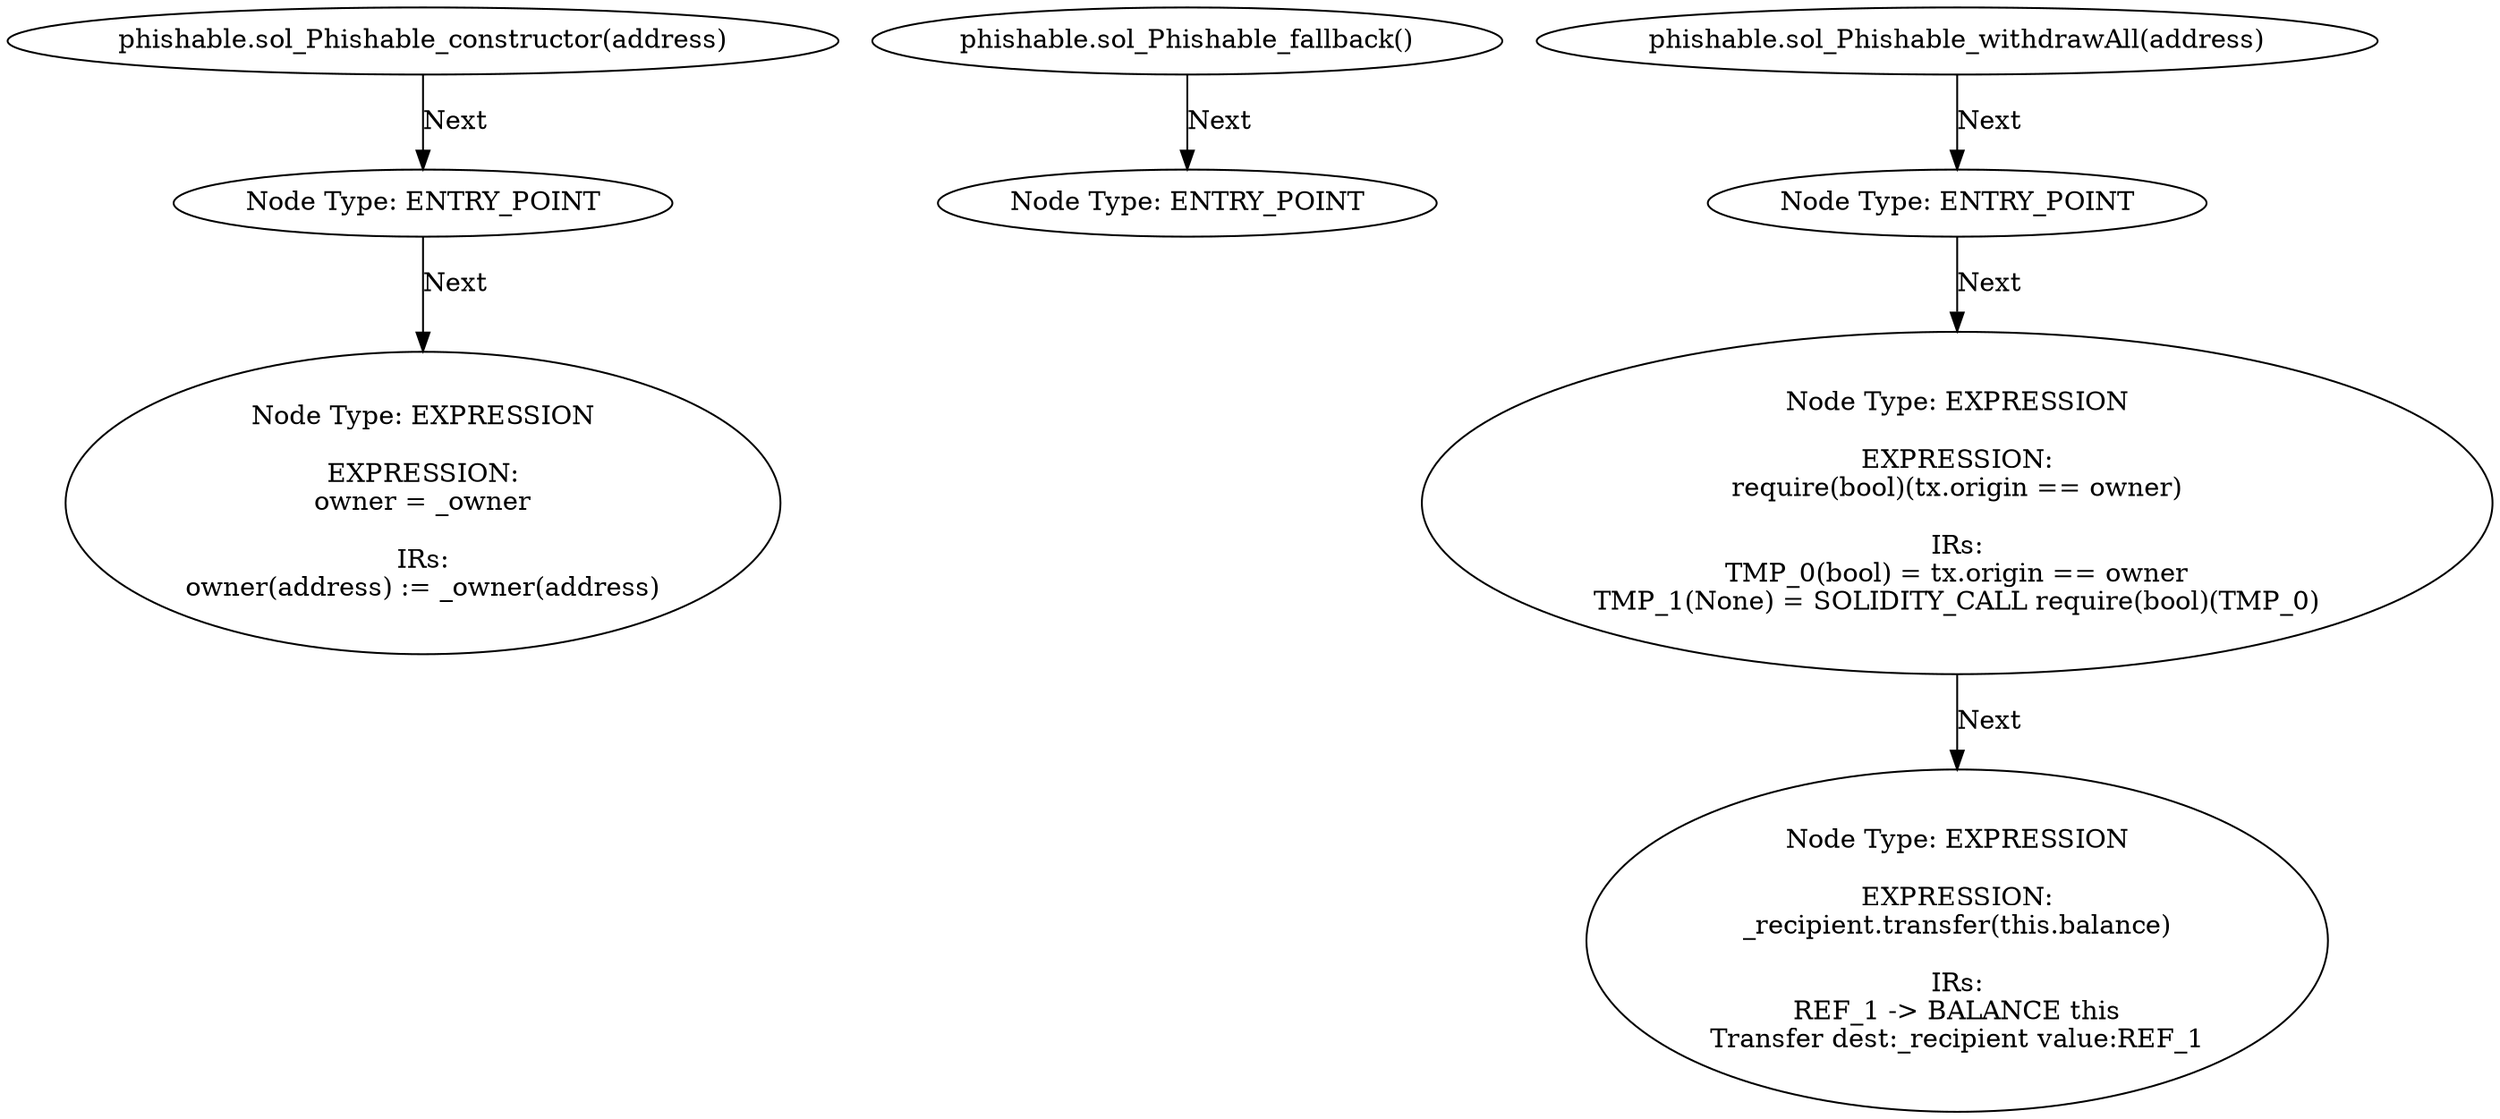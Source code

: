 digraph "" {
	node [label="\N"];
	0	[contract_name=Phishable,
		function_fullname="constructor(address)",
		label="Node Type: ENTRY_POINT
",
		node_expression=None,
		node_info_vulnerabilities=None,
		node_irs=None,
		node_source_code_lines="[12, 13, 14]",
		node_type=ENTRY_POINT,
		source_file="phishable.sol"];
	1	[contract_name=Phishable,
		function_fullname="constructor(address)",
		label="Node Type: EXPRESSION

EXPRESSION:
owner = _owner

IRs:
owner(address) := _owner(address)",
		node_expression="owner = _owner",
		node_info_vulnerabilities=None,
		node_irs="owner(address) := _owner(address)",
		node_source_code_lines="[13]",
		node_type=EXPRESSION,
		source_file="phishable.sol"];
	0 -> 1	[key=0,
		edge_type=next,
		label=Next];
	2	[contract_name=Phishable,
		function_fullname="constructor(address)",
		label="phishable.sol_Phishable_constructor(address)",
		node_expression=None,
		node_info_vulnerabilities=None,
		node_irs=None,
		node_source_code_lines="[12, 13, 14]",
		node_type=FUNCTION_NAME,
		source_file="phishable.sol"];
	2 -> 0	[key=0,
		edge_type=next,
		label=Next];
	3	[contract_name=Phishable,
		function_fullname="fallback()",
		label="Node Type: ENTRY_POINT
",
		node_expression=None,
		node_info_vulnerabilities=None,
		node_irs=None,
		node_source_code_lines="[16]",
		node_type=ENTRY_POINT,
		source_file="phishable.sol"];
	4	[contract_name=Phishable,
		function_fullname="fallback()",
		label="phishable.sol_Phishable_fallback()",
		node_expression=None,
		node_info_vulnerabilities=None,
		node_irs=None,
		node_source_code_lines="[16]",
		node_type=FUNCTION_NAME,
		source_file="phishable.sol"];
	4 -> 3	[key=0,
		edge_type=next,
		label=Next];
	5	[contract_name=Phishable,
		function_fullname="withdrawAll(address)",
		label="Node Type: ENTRY_POINT
",
		node_expression=None,
		node_info_vulnerabilities="[{'lines': [20], 'category': 'access_control'}]",
		node_irs=None,
		node_source_code_lines="[18, 19, 20, 21, 22]",
		node_type=ENTRY_POINT,
		source_file="phishable.sol"];
	6	[contract_name=Phishable,
		function_fullname="withdrawAll(address)",
		label="Node Type: EXPRESSION

EXPRESSION:
require(bool)(tx.origin == owner)

IRs:
TMP_0(bool) = tx.origin == owner
TMP_1(None) = SOLIDITY_\
CALL require(bool)(TMP_0)",
		node_expression="require(bool)(tx.origin == owner)",
		node_info_vulnerabilities="[{'lines': [20], 'category': 'access_control'}]",
		node_irs="TMP_0(bool) = tx.origin == owner
TMP_1(None) = SOLIDITY_CALL require(bool)(TMP_0)",
		node_source_code_lines="[20]",
		node_type=EXPRESSION,
		source_file="phishable.sol"];
	5 -> 6	[key=0,
		edge_type=next,
		label=Next];
	7	[contract_name=Phishable,
		function_fullname="withdrawAll(address)",
		label="Node Type: EXPRESSION

EXPRESSION:
_recipient.transfer(this.balance)

IRs:
REF_1 -> BALANCE this
Transfer dest:_recipient value:\
REF_1",
		node_expression="_recipient.transfer(this.balance)",
		node_info_vulnerabilities=None,
		node_irs="REF_1 -> BALANCE this
Transfer dest:_recipient value:REF_1",
		node_source_code_lines="[21]",
		node_type=EXPRESSION,
		source_file="phishable.sol"];
	6 -> 7	[key=0,
		edge_type=next,
		label=Next];
	8	[contract_name=Phishable,
		function_fullname="withdrawAll(address)",
		label="phishable.sol_Phishable_withdrawAll(address)",
		node_expression=None,
		node_info_vulnerabilities="[{'lines': [20], 'category': 'access_control'}]",
		node_irs=None,
		node_source_code_lines="[18, 19, 20, 21, 22]",
		node_type=FUNCTION_NAME,
		source_file="phishable.sol"];
	8 -> 5	[key=0,
		edge_type=next,
		label=Next];
}

